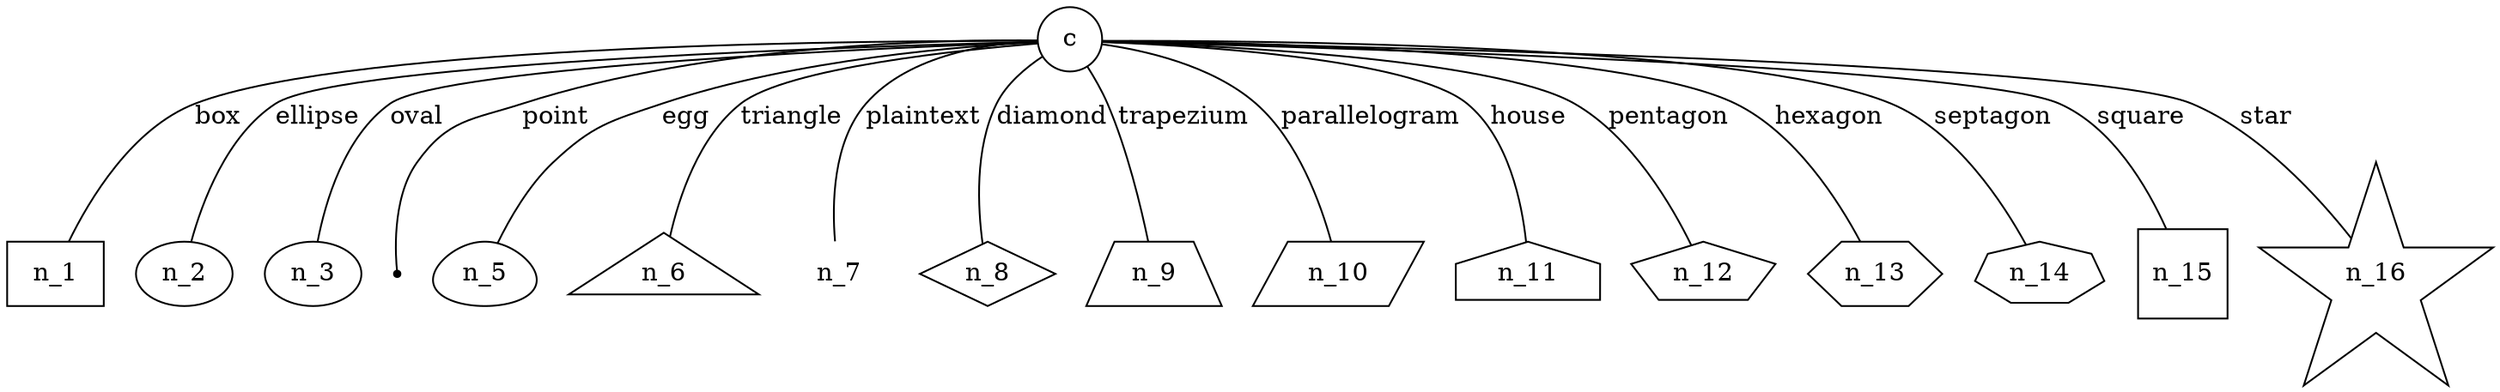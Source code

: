 graph G {
	c [shape=circle];
	n_1 [shape=box];
	n_2 [shape=ellipse];
	n_3 [shape=oval];
	n_4 [shape="point"];
	n_5 [shape="egg"];
	n_6 [shape="triangle"];
	n_7 [shape="plaintext"];
	n_8 [shape="diamond"];
	n_9 [shape="trapezium"];
	n_10 [shape="parallelogram"];
	n_11 [shape="house"];
	n_12 [shape="pentagon"];
	n_13 [shape="hexagon"];
	n_14 [shape="septagon"];
    n_15 [shape="square"];
    n_16 [shape="star"];
	c -- n_1 [label="box"];
	c -- n_2 [label="ellipse"];
	c -- n_3 [label="oval"];
	c -- n_4 [label="point"];
	c -- n_5 [label="egg"];
	c -- n_6 [label="triangle"];
	c -- n_7 [label="plaintext"];
	c -- n_8 [label="diamond"];
	c -- n_9 [label="trapezium"];
	c -- n_10 [label="parallelogram"];
	c -- n_11 [label="house"];
	c -- n_12 [label="pentagon"];
	c -- n_13 [label="hexagon"];
	c -- n_14 [label="septagon"];
	c -- n_15 [label="square"];
    c -- n_16 [label="star"];

}